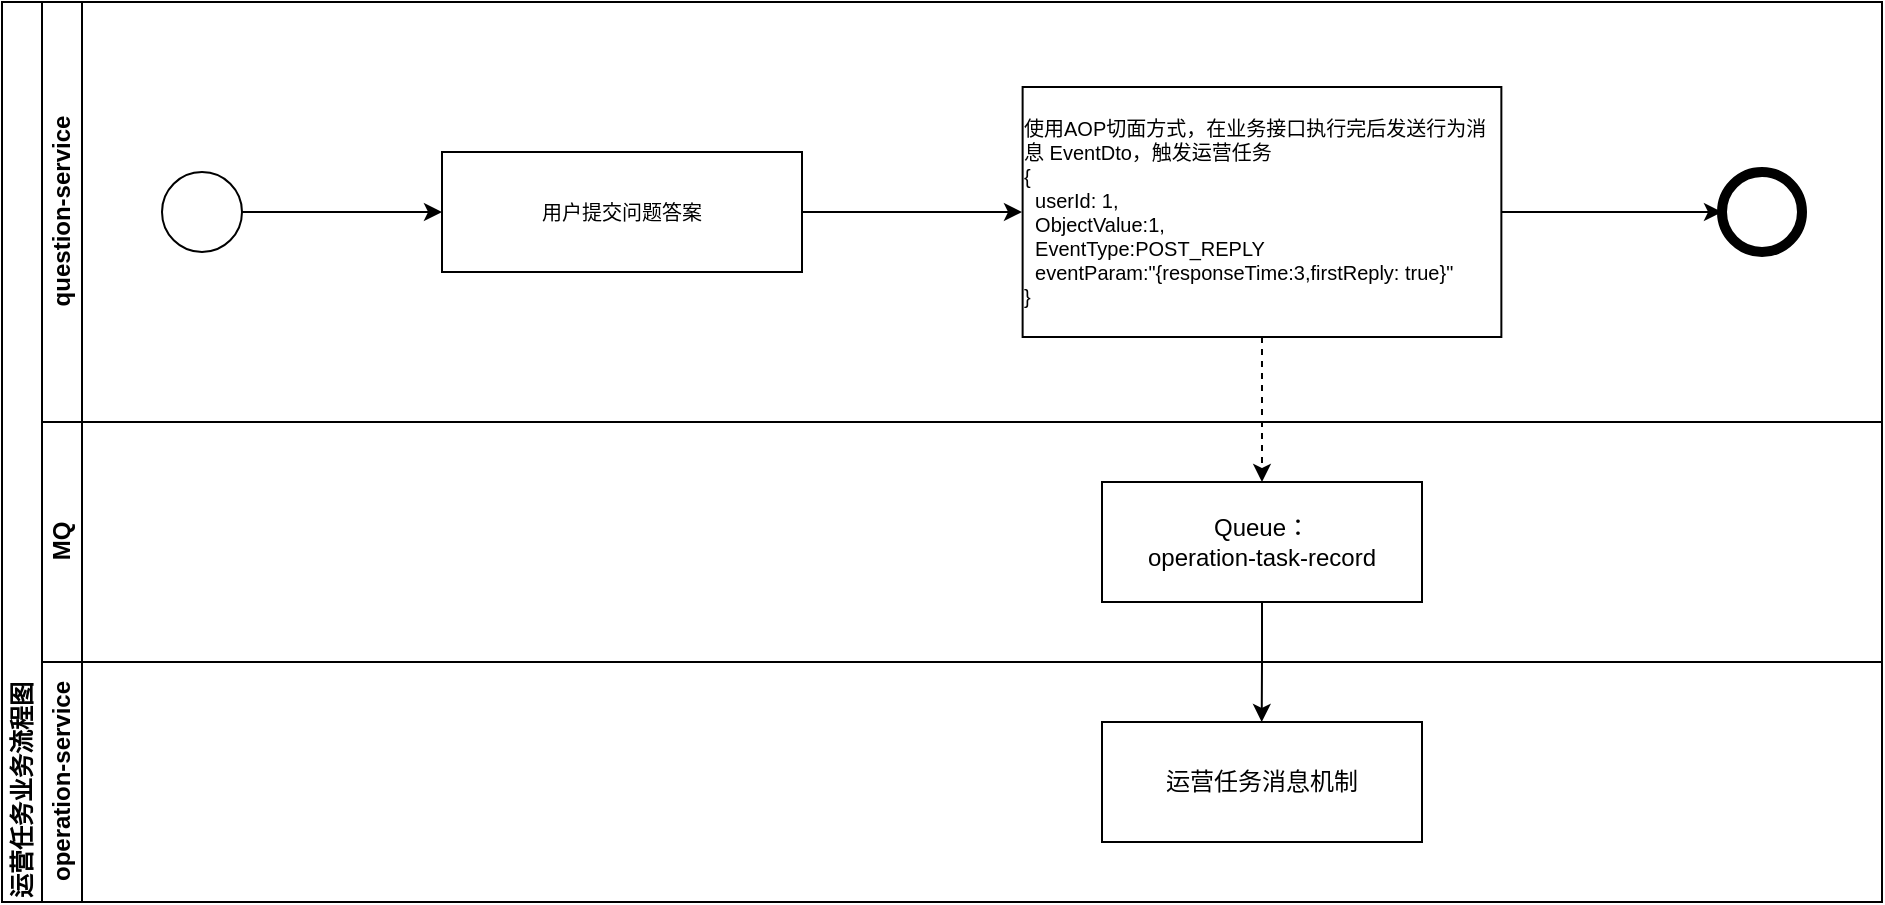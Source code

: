 <mxfile version="20.8.16" type="device"><diagram id="prtHgNgQTEPvFCAcTncT" name="Page-1"><mxGraphModel dx="1104" dy="516" grid="1" gridSize="10" guides="1" tooltips="1" connect="1" arrows="1" fold="1" page="1" pageScale="1" pageWidth="827" pageHeight="1169" math="0" shadow="0"><root><mxCell id="0"/><mxCell id="1" parent="0"/><mxCell id="dNxyNK7c78bLwvsdeMH5-19" value="运营任务业务流程图" style="swimlane;html=1;childLayout=stackLayout;resizeParent=1;resizeParentMax=0;horizontal=0;startSize=20;horizontalStack=0;align=left;shadow=0;" parent="1" vertex="1"><mxGeometry x="120" y="110" width="940" height="450" as="geometry"/></mxCell><mxCell id="dNxyNK7c78bLwvsdeMH5-20" value="question-service" style="swimlane;html=1;startSize=20;horizontal=0;" parent="dNxyNK7c78bLwvsdeMH5-19" vertex="1"><mxGeometry x="20" width="920" height="210" as="geometry"/></mxCell><mxCell id="dNxyNK7c78bLwvsdeMH5-25" value="" style="edgeStyle=orthogonalEdgeStyle;rounded=0;orthogonalLoop=1;jettySize=auto;html=1;" parent="dNxyNK7c78bLwvsdeMH5-20" source="dNxyNK7c78bLwvsdeMH5-23" target="dNxyNK7c78bLwvsdeMH5-24" edge="1"><mxGeometry relative="1" as="geometry"/></mxCell><mxCell id="dNxyNK7c78bLwvsdeMH5-23" value="" style="ellipse;whiteSpace=wrap;html=1;" parent="dNxyNK7c78bLwvsdeMH5-20" vertex="1"><mxGeometry x="60" y="85" width="40" height="40" as="geometry"/></mxCell><mxCell id="dNxyNK7c78bLwvsdeMH5-24" value="&lt;font style=&quot;font-size: 10px;&quot;&gt;用户提交问题答案&lt;/font&gt;" style="rounded=0;whiteSpace=wrap;html=1;fontFamily=Helvetica;fontSize=12;fontColor=#000000;align=center;" parent="dNxyNK7c78bLwvsdeMH5-20" vertex="1"><mxGeometry x="200" y="75" width="180" height="60" as="geometry"/></mxCell><mxCell id="v0d1byeWE2hAS_ylbPw9-13" value="" style="edgeStyle=orthogonalEdgeStyle;rounded=0;orthogonalLoop=1;jettySize=auto;html=1;fontSize=10;exitX=1;exitY=0.5;exitDx=0;exitDy=0;" parent="dNxyNK7c78bLwvsdeMH5-20" source="dNxyNK7c78bLwvsdeMH5-26" edge="1"><mxGeometry relative="1" as="geometry"><mxPoint x="840" y="105" as="targetPoint"/></mxGeometry></mxCell><mxCell id="dNxyNK7c78bLwvsdeMH5-26" value="&lt;div style=&quot;text-align: left;&quot;&gt;&lt;/div&gt;&lt;span style=&quot;background-color: initial; font-size: 10px;&quot;&gt;&lt;div style=&quot;text-align: left;&quot;&gt;&lt;span style=&quot;background-color: initial;&quot;&gt;使用AOP切面方式，在业务接口执行完后发送行为消息 EventDto，触发运营任务&lt;/span&gt;&lt;/div&gt;&lt;/span&gt;&lt;span style=&quot;background-color: initial; font-size: 10px;&quot;&gt;&lt;div style=&quot;text-align: left;&quot;&gt;&lt;span style=&quot;background-color: initial;&quot;&gt;{&lt;/span&gt;&lt;/div&gt;&lt;/span&gt;&lt;span style=&quot;background-color: initial; font-size: 10px;&quot;&gt;&lt;div style=&quot;text-align: left;&quot;&gt;&lt;span style=&quot;background-color: initial;&quot;&gt;&amp;nbsp; userId: 1,&lt;/span&gt;&lt;/div&gt;&lt;/span&gt;&lt;span style=&quot;background-color: initial; font-size: 10px;&quot;&gt;&lt;div style=&quot;text-align: left;&quot;&gt;&lt;span style=&quot;background-color: initial;&quot;&gt;&amp;nbsp; ObjectValue:1,&lt;/span&gt;&lt;/div&gt;&lt;/span&gt;&lt;span style=&quot;background-color: initial; font-size: 10px;&quot;&gt;&lt;div style=&quot;text-align: left;&quot;&gt;&lt;span style=&quot;background-color: initial;&quot;&gt;&amp;nbsp; EventType:&lt;/span&gt;POST_REPLY&lt;/div&gt;&lt;/span&gt;&lt;span style=&quot;font-size: 10px; background-color: initial;&quot;&gt;&lt;div style=&quot;text-align: left;&quot;&gt;&lt;span style=&quot;background-color: initial;&quot;&gt;&amp;nbsp; eventParam:&quot;{responseTime:3,firstReply: true}&lt;/span&gt;&lt;span style=&quot;background-color: initial; border-color: var(--border-color);&quot;&gt;&quot;&lt;/span&gt;&lt;/div&gt;&lt;/span&gt;&lt;font style=&quot;font-size: 10px;&quot;&gt;&lt;div style=&quot;text-align: left;&quot;&gt;&lt;span style=&quot;background-color: initial;&quot;&gt;}&lt;/span&gt;&lt;/div&gt;&lt;/font&gt;" style="rounded=0;whiteSpace=wrap;html=1;fontFamily=Helvetica;fontSize=12;fontColor=#000000;align=center;" parent="dNxyNK7c78bLwvsdeMH5-20" vertex="1"><mxGeometry x="490.31" y="42.5" width="239.37" height="125" as="geometry"/></mxCell><mxCell id="v0d1byeWE2hAS_ylbPw9-5" value="" style="endArrow=classic;html=1;rounded=0;fontSize=10;exitX=1;exitY=0.5;exitDx=0;exitDy=0;edgeStyle=orthogonalEdgeStyle;" parent="dNxyNK7c78bLwvsdeMH5-20" source="dNxyNK7c78bLwvsdeMH5-24" edge="1"><mxGeometry width="50" height="50" relative="1" as="geometry"><mxPoint x="420" y="105" as="sourcePoint"/><mxPoint x="490" y="105" as="targetPoint"/><Array as="points"><mxPoint x="450" y="105"/><mxPoint x="450" y="105"/></Array></mxGeometry></mxCell><mxCell id="rnngdFFikvWtw_xYKXGG-1" value="" style="shape=ellipse;html=1;dashed=0;whitespace=wrap;aspect=fixed;strokeWidth=5;perimeter=ellipsePerimeter;" parent="dNxyNK7c78bLwvsdeMH5-20" vertex="1"><mxGeometry x="840" y="85" width="40" height="40" as="geometry"/></mxCell><mxCell id="dNxyNK7c78bLwvsdeMH5-21" value="MQ" style="swimlane;html=1;startSize=20;horizontal=0;" parent="dNxyNK7c78bLwvsdeMH5-19" vertex="1"><mxGeometry x="20" y="210" width="920" height="120" as="geometry"/></mxCell><mxCell id="v0d1byeWE2hAS_ylbPw9-4" value="Queue：&lt;br&gt;operation-task-record" style="rounded=0;whiteSpace=wrap;html=1;fontFamily=Helvetica;fontSize=12;fontColor=#000000;align=center;" parent="dNxyNK7c78bLwvsdeMH5-21" vertex="1"><mxGeometry x="530" y="30" width="160" height="60" as="geometry"/></mxCell><mxCell id="v0d1byeWE2hAS_ylbPw9-6" value="" style="edgeStyle=orthogonalEdgeStyle;rounded=0;orthogonalLoop=1;jettySize=auto;html=1;fontSize=10;dashed=1;exitX=0.5;exitY=1;exitDx=0;exitDy=0;" parent="dNxyNK7c78bLwvsdeMH5-19" source="dNxyNK7c78bLwvsdeMH5-26" target="v0d1byeWE2hAS_ylbPw9-4" edge="1"><mxGeometry relative="1" as="geometry"/></mxCell><mxCell id="v0d1byeWE2hAS_ylbPw9-18" value="" style="edgeStyle=orthogonalEdgeStyle;rounded=0;orthogonalLoop=1;jettySize=auto;html=1;fontSize=10;entryX=0.602;entryY=0;entryDx=0;entryDy=0;entryPerimeter=0;" parent="dNxyNK7c78bLwvsdeMH5-19" source="v0d1byeWE2hAS_ylbPw9-4" edge="1"><mxGeometry relative="1" as="geometry"><Array as="points"/><mxPoint x="629.86" y="360" as="targetPoint"/></mxGeometry></mxCell><mxCell id="dNxyNK7c78bLwvsdeMH5-22" value="operation-service" style="swimlane;html=1;startSize=20;horizontal=0;" parent="dNxyNK7c78bLwvsdeMH5-19" vertex="1"><mxGeometry x="20" y="330" width="920" height="120" as="geometry"/></mxCell><mxCell id="8tAnJQnEyJRuKMDVsCp4-1" value="运营任务消息机制" style="rounded=0;whiteSpace=wrap;html=1;" parent="dNxyNK7c78bLwvsdeMH5-22" vertex="1"><mxGeometry x="530" y="30" width="160" height="60" as="geometry"/></mxCell></root></mxGraphModel></diagram></mxfile>
